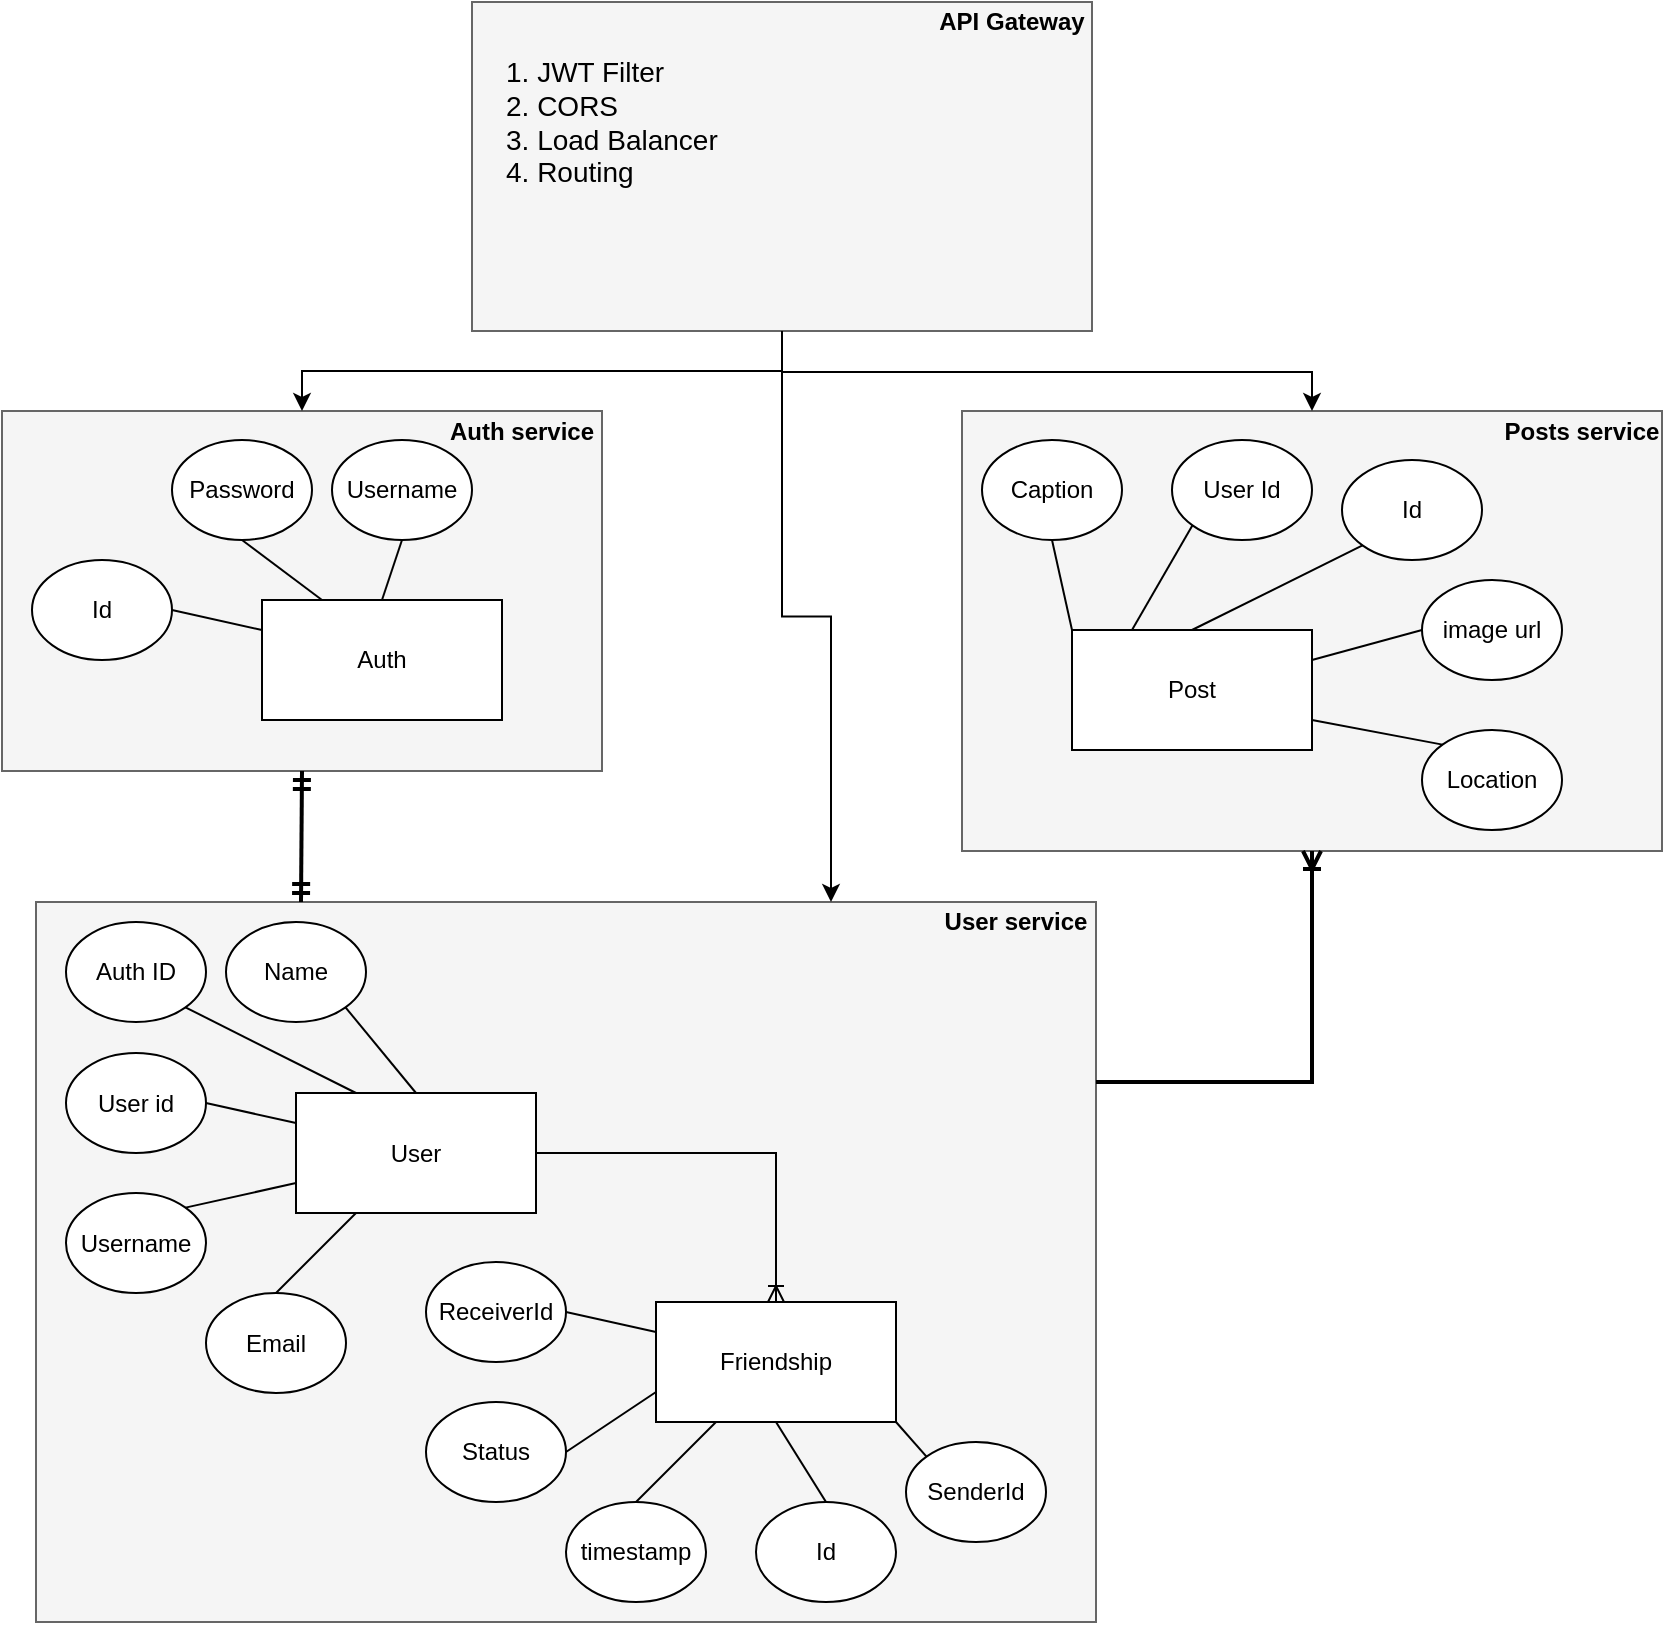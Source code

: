 <mxfile version="26.1.0">
  <diagram id="eoWRdUcyCv5kpP34zjwt" name="Socio">
    <mxGraphModel dx="1313" dy="653" grid="1" gridSize="10" guides="1" tooltips="1" connect="1" arrows="1" fold="1" page="1" pageScale="1" pageWidth="1100" pageHeight="850" math="0" shadow="0">
      <root>
        <mxCell id="0" />
        <mxCell id="1" parent="0" />
        <mxCell id="TAMdD1Hj3wDVjVq1GOnq-4" value="" style="rounded=0;whiteSpace=wrap;html=1;fillColor=#f5f5f5;fontColor=#333333;strokeColor=#666666;" parent="1" vertex="1">
          <mxGeometry x="650" y="234.5" width="350" height="220" as="geometry" />
        </mxCell>
        <mxCell id="TAMdD1Hj3wDVjVq1GOnq-3" value="" style="rounded=0;whiteSpace=wrap;html=1;fillColor=#f5f5f5;fontColor=#333333;strokeColor=#666666;" parent="1" vertex="1">
          <mxGeometry x="170" y="234.5" width="300" height="180" as="geometry" />
        </mxCell>
        <mxCell id="TAMdD1Hj3wDVjVq1GOnq-1" value="" style="rounded=0;whiteSpace=wrap;html=1;fillColor=#f5f5f5;strokeColor=#666666;fontColor=#333333;" parent="1" vertex="1">
          <mxGeometry x="187" y="480" width="530" height="360" as="geometry" />
        </mxCell>
        <mxCell id="1Ljjv2LiJs6uiaU3sj18-1" value="User" style="rounded=0;whiteSpace=wrap;html=1;" parent="1" vertex="1">
          <mxGeometry x="317" y="575.5" width="120" height="60" as="geometry" />
        </mxCell>
        <mxCell id="1Ljjv2LiJs6uiaU3sj18-3" value="User id" style="ellipse;whiteSpace=wrap;html=1;" parent="1" vertex="1">
          <mxGeometry x="202" y="555.5" width="70" height="50" as="geometry" />
        </mxCell>
        <mxCell id="1Ljjv2LiJs6uiaU3sj18-4" value="Username" style="ellipse;whiteSpace=wrap;html=1;" parent="1" vertex="1">
          <mxGeometry x="202" y="625.5" width="70" height="50" as="geometry" />
        </mxCell>
        <mxCell id="1Ljjv2LiJs6uiaU3sj18-5" value="Email" style="ellipse;whiteSpace=wrap;html=1;" parent="1" vertex="1">
          <mxGeometry x="272" y="675.5" width="70" height="50" as="geometry" />
        </mxCell>
        <mxCell id="1Ljjv2LiJs6uiaU3sj18-6" value="Auth ID" style="ellipse;whiteSpace=wrap;html=1;" parent="1" vertex="1">
          <mxGeometry x="202" y="490" width="70" height="50" as="geometry" />
        </mxCell>
        <mxCell id="1Ljjv2LiJs6uiaU3sj18-7" value="Name" style="ellipse;whiteSpace=wrap;html=1;" parent="1" vertex="1">
          <mxGeometry x="282" y="490" width="70" height="50" as="geometry" />
        </mxCell>
        <mxCell id="1Ljjv2LiJs6uiaU3sj18-9" value="" style="endArrow=none;html=1;rounded=0;entryX=1;entryY=1;entryDx=0;entryDy=0;exitX=0.25;exitY=0;exitDx=0;exitDy=0;" parent="1" source="1Ljjv2LiJs6uiaU3sj18-1" target="1Ljjv2LiJs6uiaU3sj18-6" edge="1">
          <mxGeometry width="50" height="50" relative="1" as="geometry">
            <mxPoint x="302" y="615.5" as="sourcePoint" />
            <mxPoint x="352" y="565.5" as="targetPoint" />
          </mxGeometry>
        </mxCell>
        <mxCell id="1Ljjv2LiJs6uiaU3sj18-10" value="" style="endArrow=none;html=1;rounded=0;entryX=1;entryY=1;entryDx=0;entryDy=0;exitX=0.5;exitY=0;exitDx=0;exitDy=0;" parent="1" source="1Ljjv2LiJs6uiaU3sj18-1" target="1Ljjv2LiJs6uiaU3sj18-7" edge="1">
          <mxGeometry width="50" height="50" relative="1" as="geometry">
            <mxPoint x="357" y="585.5" as="sourcePoint" />
            <mxPoint x="317" y="555.5" as="targetPoint" />
          </mxGeometry>
        </mxCell>
        <mxCell id="1Ljjv2LiJs6uiaU3sj18-11" value="" style="endArrow=none;html=1;rounded=0;entryX=1;entryY=0.5;entryDx=0;entryDy=0;exitX=0;exitY=0.25;exitDx=0;exitDy=0;" parent="1" source="1Ljjv2LiJs6uiaU3sj18-1" target="1Ljjv2LiJs6uiaU3sj18-3" edge="1">
          <mxGeometry width="50" height="50" relative="1" as="geometry">
            <mxPoint x="387" y="585.5" as="sourcePoint" />
            <mxPoint x="397" y="555.5" as="targetPoint" />
          </mxGeometry>
        </mxCell>
        <mxCell id="1Ljjv2LiJs6uiaU3sj18-12" value="" style="endArrow=none;html=1;rounded=0;entryX=1;entryY=0;entryDx=0;entryDy=0;exitX=0;exitY=0.75;exitDx=0;exitDy=0;" parent="1" source="1Ljjv2LiJs6uiaU3sj18-1" target="1Ljjv2LiJs6uiaU3sj18-4" edge="1">
          <mxGeometry width="50" height="50" relative="1" as="geometry">
            <mxPoint x="327" y="600.5" as="sourcePoint" />
            <mxPoint x="282" y="590.5" as="targetPoint" />
          </mxGeometry>
        </mxCell>
        <mxCell id="1Ljjv2LiJs6uiaU3sj18-13" value="" style="endArrow=none;html=1;rounded=0;entryX=0.5;entryY=0;entryDx=0;entryDy=0;exitX=0.25;exitY=1;exitDx=0;exitDy=0;" parent="1" source="1Ljjv2LiJs6uiaU3sj18-1" target="1Ljjv2LiJs6uiaU3sj18-5" edge="1">
          <mxGeometry width="50" height="50" relative="1" as="geometry">
            <mxPoint x="327" y="630.5" as="sourcePoint" />
            <mxPoint x="282" y="660.5" as="targetPoint" />
          </mxGeometry>
        </mxCell>
        <mxCell id="Wl9BeldI0FbzbpQcbplW-1" value="Post" style="rounded=0;whiteSpace=wrap;html=1;" parent="1" vertex="1">
          <mxGeometry x="705" y="344" width="120" height="60" as="geometry" />
        </mxCell>
        <mxCell id="Wl9BeldI0FbzbpQcbplW-2" value="Caption" style="ellipse;whiteSpace=wrap;html=1;" parent="1" vertex="1">
          <mxGeometry x="660" y="249" width="70" height="50" as="geometry" />
        </mxCell>
        <mxCell id="Wl9BeldI0FbzbpQcbplW-3" value="Location" style="ellipse;whiteSpace=wrap;html=1;" parent="1" vertex="1">
          <mxGeometry x="880" y="394" width="70" height="50" as="geometry" />
        </mxCell>
        <mxCell id="Wl9BeldI0FbzbpQcbplW-4" value="image url" style="ellipse;whiteSpace=wrap;html=1;" parent="1" vertex="1">
          <mxGeometry x="880" y="319" width="70" height="50" as="geometry" />
        </mxCell>
        <mxCell id="Wl9BeldI0FbzbpQcbplW-5" value="User Id" style="ellipse;whiteSpace=wrap;html=1;" parent="1" vertex="1">
          <mxGeometry x="755" y="249" width="70" height="50" as="geometry" />
        </mxCell>
        <mxCell id="Wl9BeldI0FbzbpQcbplW-6" value="Id" style="ellipse;whiteSpace=wrap;html=1;" parent="1" vertex="1">
          <mxGeometry x="840" y="259" width="70" height="50" as="geometry" />
        </mxCell>
        <mxCell id="Wl9BeldI0FbzbpQcbplW-7" value="" style="endArrow=none;html=1;rounded=0;entryX=0;entryY=1;entryDx=0;entryDy=0;exitX=0.25;exitY=0;exitDx=0;exitDy=0;" parent="1" source="Wl9BeldI0FbzbpQcbplW-1" target="Wl9BeldI0FbzbpQcbplW-5" edge="1">
          <mxGeometry width="50" height="50" relative="1" as="geometry">
            <mxPoint x="690" y="384" as="sourcePoint" />
            <mxPoint x="740" y="334" as="targetPoint" />
          </mxGeometry>
        </mxCell>
        <mxCell id="Wl9BeldI0FbzbpQcbplW-8" value="" style="endArrow=none;html=1;rounded=0;entryX=0;entryY=1;entryDx=0;entryDy=0;exitX=0.5;exitY=0;exitDx=0;exitDy=0;" parent="1" source="Wl9BeldI0FbzbpQcbplW-1" target="Wl9BeldI0FbzbpQcbplW-6" edge="1">
          <mxGeometry width="50" height="50" relative="1" as="geometry">
            <mxPoint x="745" y="354" as="sourcePoint" />
            <mxPoint x="705" y="324" as="targetPoint" />
          </mxGeometry>
        </mxCell>
        <mxCell id="Wl9BeldI0FbzbpQcbplW-9" value="" style="endArrow=none;html=1;rounded=0;entryX=0.5;entryY=1;entryDx=0;entryDy=0;exitX=0;exitY=0;exitDx=0;exitDy=0;" parent="1" source="Wl9BeldI0FbzbpQcbplW-1" target="Wl9BeldI0FbzbpQcbplW-2" edge="1">
          <mxGeometry width="50" height="50" relative="1" as="geometry">
            <mxPoint x="775" y="354" as="sourcePoint" />
            <mxPoint x="785" y="324" as="targetPoint" />
          </mxGeometry>
        </mxCell>
        <mxCell id="Wl9BeldI0FbzbpQcbplW-10" value="" style="endArrow=none;html=1;rounded=0;entryX=0;entryY=0;entryDx=0;entryDy=0;exitX=1;exitY=0.75;exitDx=0;exitDy=0;" parent="1" source="Wl9BeldI0FbzbpQcbplW-1" target="Wl9BeldI0FbzbpQcbplW-3" edge="1">
          <mxGeometry width="50" height="50" relative="1" as="geometry">
            <mxPoint x="715" y="369" as="sourcePoint" />
            <mxPoint x="670" y="359" as="targetPoint" />
          </mxGeometry>
        </mxCell>
        <mxCell id="Wl9BeldI0FbzbpQcbplW-11" value="" style="endArrow=none;html=1;rounded=0;entryX=0;entryY=0.5;entryDx=0;entryDy=0;exitX=1;exitY=0.25;exitDx=0;exitDy=0;" parent="1" source="Wl9BeldI0FbzbpQcbplW-1" target="Wl9BeldI0FbzbpQcbplW-4" edge="1">
          <mxGeometry width="50" height="50" relative="1" as="geometry">
            <mxPoint x="715" y="399" as="sourcePoint" />
            <mxPoint x="670" y="429" as="targetPoint" />
          </mxGeometry>
        </mxCell>
        <mxCell id="Wl9BeldI0FbzbpQcbplW-12" value="" style="fontSize=12;html=1;endArrow=ERoneToMany;rounded=0;exitX=1;exitY=0.25;exitDx=0;exitDy=0;entryX=0.5;entryY=1;entryDx=0;entryDy=0;edgeStyle=orthogonalEdgeStyle;strokeWidth=2;" parent="1" source="TAMdD1Hj3wDVjVq1GOnq-1" target="TAMdD1Hj3wDVjVq1GOnq-4" edge="1">
          <mxGeometry width="100" height="100" relative="1" as="geometry">
            <mxPoint x="520" y="370" as="sourcePoint" />
            <mxPoint x="620" y="270" as="targetPoint" />
          </mxGeometry>
        </mxCell>
        <mxCell id="bMkOzWj03NQQxxI9vQ9o-1" value="Auth" style="rounded=0;whiteSpace=wrap;html=1;" parent="1" vertex="1">
          <mxGeometry x="300" y="329" width="120" height="60" as="geometry" />
        </mxCell>
        <mxCell id="bMkOzWj03NQQxxI9vQ9o-2" value="Id" style="ellipse;whiteSpace=wrap;html=1;" parent="1" vertex="1">
          <mxGeometry x="185" y="309" width="70" height="50" as="geometry" />
        </mxCell>
        <mxCell id="bMkOzWj03NQQxxI9vQ9o-3" value="Password" style="ellipse;whiteSpace=wrap;html=1;" parent="1" vertex="1">
          <mxGeometry x="255" y="249" width="70" height="50" as="geometry" />
        </mxCell>
        <mxCell id="bMkOzWj03NQQxxI9vQ9o-4" value="Username" style="ellipse;whiteSpace=wrap;html=1;" parent="1" vertex="1">
          <mxGeometry x="335" y="249" width="70" height="50" as="geometry" />
        </mxCell>
        <mxCell id="bMkOzWj03NQQxxI9vQ9o-5" value="" style="endArrow=none;html=1;rounded=0;entryX=0.5;entryY=1;entryDx=0;entryDy=0;exitX=0.25;exitY=0;exitDx=0;exitDy=0;" parent="1" source="bMkOzWj03NQQxxI9vQ9o-1" target="bMkOzWj03NQQxxI9vQ9o-3" edge="1">
          <mxGeometry width="50" height="50" relative="1" as="geometry">
            <mxPoint x="285" y="369" as="sourcePoint" />
            <mxPoint x="335" y="319" as="targetPoint" />
          </mxGeometry>
        </mxCell>
        <mxCell id="bMkOzWj03NQQxxI9vQ9o-6" value="" style="endArrow=none;html=1;rounded=0;entryX=0.5;entryY=1;entryDx=0;entryDy=0;exitX=0.5;exitY=0;exitDx=0;exitDy=0;" parent="1" source="bMkOzWj03NQQxxI9vQ9o-1" target="bMkOzWj03NQQxxI9vQ9o-4" edge="1">
          <mxGeometry width="50" height="50" relative="1" as="geometry">
            <mxPoint x="340" y="339" as="sourcePoint" />
            <mxPoint x="300" y="309" as="targetPoint" />
          </mxGeometry>
        </mxCell>
        <mxCell id="bMkOzWj03NQQxxI9vQ9o-7" value="" style="endArrow=none;html=1;rounded=0;entryX=1;entryY=0.5;entryDx=0;entryDy=0;exitX=0;exitY=0.25;exitDx=0;exitDy=0;" parent="1" source="bMkOzWj03NQQxxI9vQ9o-1" target="bMkOzWj03NQQxxI9vQ9o-2" edge="1">
          <mxGeometry width="50" height="50" relative="1" as="geometry">
            <mxPoint x="370" y="339" as="sourcePoint" />
            <mxPoint x="380" y="309" as="targetPoint" />
          </mxGeometry>
        </mxCell>
        <mxCell id="bMkOzWj03NQQxxI9vQ9o-12" value="" style="fontSize=12;html=1;endArrow=ERmandOne;startArrow=ERmandOne;rounded=0;exitX=0.25;exitY=0;exitDx=0;exitDy=0;entryX=0.5;entryY=1;entryDx=0;entryDy=0;strokeWidth=2;" parent="1" source="TAMdD1Hj3wDVjVq1GOnq-1" target="TAMdD1Hj3wDVjVq1GOnq-3" edge="1">
          <mxGeometry width="100" height="100" relative="1" as="geometry">
            <mxPoint x="480" y="665.5" as="sourcePoint" />
            <mxPoint x="435" y="590" as="targetPoint" />
          </mxGeometry>
        </mxCell>
        <mxCell id="4no0yn3BqF-5TfTjzVqB-2" value="Friendship" style="rounded=0;whiteSpace=wrap;html=1;" parent="1" vertex="1">
          <mxGeometry x="497" y="680" width="120" height="60" as="geometry" />
        </mxCell>
        <mxCell id="4no0yn3BqF-5TfTjzVqB-3" value="ReceiverId" style="ellipse;whiteSpace=wrap;html=1;" parent="1" vertex="1">
          <mxGeometry x="382" y="660" width="70" height="50" as="geometry" />
        </mxCell>
        <mxCell id="4no0yn3BqF-5TfTjzVqB-4" value="Status" style="ellipse;whiteSpace=wrap;html=1;" parent="1" vertex="1">
          <mxGeometry x="382" y="730" width="70" height="50" as="geometry" />
        </mxCell>
        <mxCell id="4no0yn3BqF-5TfTjzVqB-5" value="timestamp" style="ellipse;whiteSpace=wrap;html=1;" parent="1" vertex="1">
          <mxGeometry x="452" y="780" width="70" height="50" as="geometry" />
        </mxCell>
        <mxCell id="4no0yn3BqF-5TfTjzVqB-6" value="SenderId" style="ellipse;whiteSpace=wrap;html=1;" parent="1" vertex="1">
          <mxGeometry x="622" y="750" width="70" height="50" as="geometry" />
        </mxCell>
        <mxCell id="4no0yn3BqF-5TfTjzVqB-7" value="Id" style="ellipse;whiteSpace=wrap;html=1;" parent="1" vertex="1">
          <mxGeometry x="547" y="780" width="70" height="50" as="geometry" />
        </mxCell>
        <mxCell id="4no0yn3BqF-5TfTjzVqB-8" value="" style="endArrow=none;html=1;rounded=0;entryX=0;entryY=0;entryDx=0;entryDy=0;exitX=1;exitY=1;exitDx=0;exitDy=0;" parent="1" source="4no0yn3BqF-5TfTjzVqB-2" target="4no0yn3BqF-5TfTjzVqB-6" edge="1">
          <mxGeometry width="50" height="50" relative="1" as="geometry">
            <mxPoint x="482" y="720" as="sourcePoint" />
            <mxPoint x="532" y="670" as="targetPoint" />
          </mxGeometry>
        </mxCell>
        <mxCell id="4no0yn3BqF-5TfTjzVqB-9" value="" style="endArrow=none;html=1;rounded=0;entryX=0.5;entryY=0;entryDx=0;entryDy=0;exitX=0.5;exitY=1;exitDx=0;exitDy=0;" parent="1" source="4no0yn3BqF-5TfTjzVqB-2" target="4no0yn3BqF-5TfTjzVqB-7" edge="1">
          <mxGeometry width="50" height="50" relative="1" as="geometry">
            <mxPoint x="537" y="690" as="sourcePoint" />
            <mxPoint x="497" y="660" as="targetPoint" />
          </mxGeometry>
        </mxCell>
        <mxCell id="4no0yn3BqF-5TfTjzVqB-10" value="" style="endArrow=none;html=1;rounded=0;entryX=1;entryY=0.5;entryDx=0;entryDy=0;exitX=0;exitY=0.25;exitDx=0;exitDy=0;" parent="1" source="4no0yn3BqF-5TfTjzVqB-2" target="4no0yn3BqF-5TfTjzVqB-3" edge="1">
          <mxGeometry width="50" height="50" relative="1" as="geometry">
            <mxPoint x="567" y="690" as="sourcePoint" />
            <mxPoint x="577" y="660" as="targetPoint" />
          </mxGeometry>
        </mxCell>
        <mxCell id="4no0yn3BqF-5TfTjzVqB-11" value="" style="endArrow=none;html=1;rounded=0;entryX=1;entryY=0.5;entryDx=0;entryDy=0;exitX=0;exitY=0.75;exitDx=0;exitDy=0;" parent="1" source="4no0yn3BqF-5TfTjzVqB-2" target="4no0yn3BqF-5TfTjzVqB-4" edge="1">
          <mxGeometry width="50" height="50" relative="1" as="geometry">
            <mxPoint x="507" y="705" as="sourcePoint" />
            <mxPoint x="462" y="695" as="targetPoint" />
          </mxGeometry>
        </mxCell>
        <mxCell id="4no0yn3BqF-5TfTjzVqB-12" value="" style="endArrow=none;html=1;rounded=0;entryX=0.5;entryY=0;entryDx=0;entryDy=0;exitX=0.25;exitY=1;exitDx=0;exitDy=0;" parent="1" source="4no0yn3BqF-5TfTjzVqB-2" target="4no0yn3BqF-5TfTjzVqB-5" edge="1">
          <mxGeometry width="50" height="50" relative="1" as="geometry">
            <mxPoint x="507" y="735" as="sourcePoint" />
            <mxPoint x="462" y="765" as="targetPoint" />
          </mxGeometry>
        </mxCell>
        <mxCell id="4no0yn3BqF-5TfTjzVqB-16" value="" style="edgeStyle=orthogonalEdgeStyle;fontSize=12;html=1;endArrow=ERoneToMany;rounded=0;exitX=1;exitY=0.5;exitDx=0;exitDy=0;entryX=0.5;entryY=0;entryDx=0;entryDy=0;" parent="1" source="1Ljjv2LiJs6uiaU3sj18-1" target="4no0yn3BqF-5TfTjzVqB-2" edge="1">
          <mxGeometry width="100" height="100" relative="1" as="geometry">
            <mxPoint x="352" y="370" as="sourcePoint" />
            <mxPoint x="452" y="270" as="targetPoint" />
          </mxGeometry>
        </mxCell>
        <mxCell id="TAMdD1Hj3wDVjVq1GOnq-6" value="&lt;b&gt;Auth service&lt;/b&gt;" style="text;html=1;align=center;verticalAlign=middle;whiteSpace=wrap;rounded=0;" parent="1" vertex="1">
          <mxGeometry x="390" y="234.5" width="80" height="20" as="geometry" />
        </mxCell>
        <mxCell id="TAMdD1Hj3wDVjVq1GOnq-7" value="&lt;b&gt;Posts service&lt;/b&gt;" style="text;html=1;align=center;verticalAlign=middle;whiteSpace=wrap;rounded=0;" parent="1" vertex="1">
          <mxGeometry x="920" y="234.5" width="80" height="20" as="geometry" />
        </mxCell>
        <mxCell id="TAMdD1Hj3wDVjVq1GOnq-8" value="&lt;b&gt;User service&lt;/b&gt;" style="text;html=1;align=center;verticalAlign=middle;whiteSpace=wrap;rounded=0;" parent="1" vertex="1">
          <mxGeometry x="637" y="480" width="80" height="20" as="geometry" />
        </mxCell>
        <mxCell id="LsB7FMXhsxcsWTgbLJgJ-4" style="edgeStyle=orthogonalEdgeStyle;rounded=0;orthogonalLoop=1;jettySize=auto;html=1;entryX=0.5;entryY=0;entryDx=0;entryDy=0;" edge="1" parent="1" source="LsB7FMXhsxcsWTgbLJgJ-1" target="TAMdD1Hj3wDVjVq1GOnq-3">
          <mxGeometry relative="1" as="geometry" />
        </mxCell>
        <mxCell id="LsB7FMXhsxcsWTgbLJgJ-6" style="edgeStyle=orthogonalEdgeStyle;rounded=0;orthogonalLoop=1;jettySize=auto;html=1;entryX=0.75;entryY=0;entryDx=0;entryDy=0;" edge="1" parent="1" source="LsB7FMXhsxcsWTgbLJgJ-1" target="TAMdD1Hj3wDVjVq1GOnq-1">
          <mxGeometry relative="1" as="geometry" />
        </mxCell>
        <mxCell id="LsB7FMXhsxcsWTgbLJgJ-1" value="" style="rounded=0;whiteSpace=wrap;html=1;fillColor=#f5f5f5;fontColor=#333333;strokeColor=#666666;" vertex="1" parent="1">
          <mxGeometry x="405" y="30" width="310" height="164.5" as="geometry" />
        </mxCell>
        <mxCell id="LsB7FMXhsxcsWTgbLJgJ-2" value="&lt;b&gt;API Gateway&lt;/b&gt;" style="text;html=1;align=center;verticalAlign=middle;whiteSpace=wrap;rounded=0;" vertex="1" parent="1">
          <mxGeometry x="635" y="30" width="80" height="20" as="geometry" />
        </mxCell>
        <mxCell id="LsB7FMXhsxcsWTgbLJgJ-5" style="edgeStyle=orthogonalEdgeStyle;rounded=0;orthogonalLoop=1;jettySize=auto;html=1;entryX=0.5;entryY=0;entryDx=0;entryDy=0;exitX=0.5;exitY=1;exitDx=0;exitDy=0;" edge="1" parent="1" source="LsB7FMXhsxcsWTgbLJgJ-1" target="TAMdD1Hj3wDVjVq1GOnq-4">
          <mxGeometry relative="1" as="geometry">
            <Array as="points">
              <mxPoint x="560" y="215" />
              <mxPoint x="825" y="215" />
            </Array>
          </mxGeometry>
        </mxCell>
        <mxCell id="LsB7FMXhsxcsWTgbLJgJ-3" value="&lt;font style=&quot;font-size: 14px;&quot;&gt;1. JWT Filter&lt;/font&gt;&lt;div&gt;&lt;font style=&quot;font-size: 14px;&quot;&gt;2. CORS&lt;/font&gt;&lt;/div&gt;&lt;div&gt;&lt;font style=&quot;font-size: 14px;&quot;&gt;3. Load Balancer&lt;/font&gt;&lt;/div&gt;&lt;div&gt;&lt;font style=&quot;font-size: 14px;&quot;&gt;4. Routing&lt;/font&gt;&lt;/div&gt;" style="text;html=1;align=left;verticalAlign=top;whiteSpace=wrap;rounded=0;" vertex="1" parent="1">
          <mxGeometry x="420" y="49.5" width="285" height="125" as="geometry" />
        </mxCell>
      </root>
    </mxGraphModel>
  </diagram>
</mxfile>

